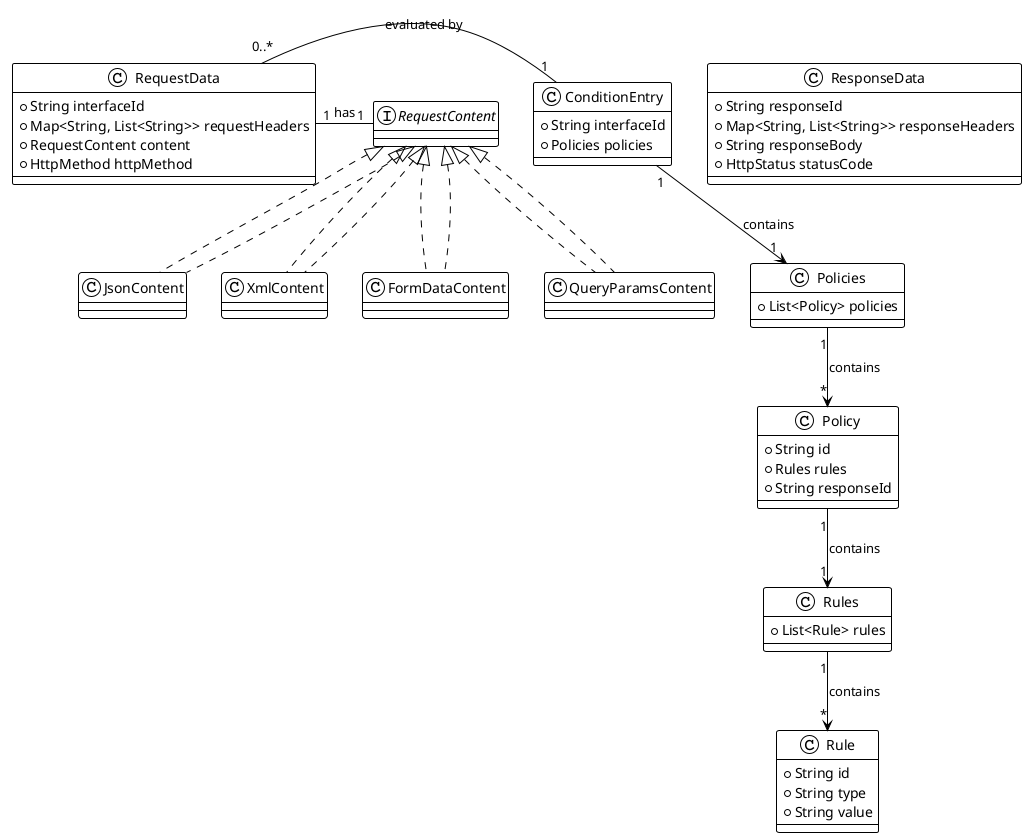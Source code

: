 @startuml
!theme plain

interface RequestContent {
}

class JsonContent implements RequestContent {
}

class XmlContent implements RequestContent {
}

class FormDataContent implements RequestContent {
}

class QueryParamsContent implements RequestContent {
}

class ConditionEntry {
  +String interfaceId
  +Policies policies
}

class Policies {
  +List<Policy> policies
}

class Policy {
  +String id
  +Rules rules
  +String responseId
}

class Rules {
  +List<Rule> rules
}

class Rule {
  +String id
  +String type
  +String value
}

class ResponseData {
  +String responseId
  +Map<String, List<String>> responseHeaders
  +String responseBody
  +HttpStatus statusCode
}

class RequestData {
  +String interfaceId
  +Map<String, List<String>> requestHeaders
  +RequestContent content
  +HttpMethod httpMethod
}


ConditionEntry "1" --> "1" Policies : contains
Policies "1" --> "*" Policy : contains
Policy "1" --> "1" Rules : contains
Rules "1" --> "*" Rule : contains
RequestData "0..*" - "1" ConditionEntry : evaluated by
RequestData "1" - "1" RequestContent : has
RequestContent <|.. JsonContent
RequestContent <|.. XmlContent
RequestContent <|.. FormDataContent
RequestContent <|.. QueryParamsContent

@enduml
